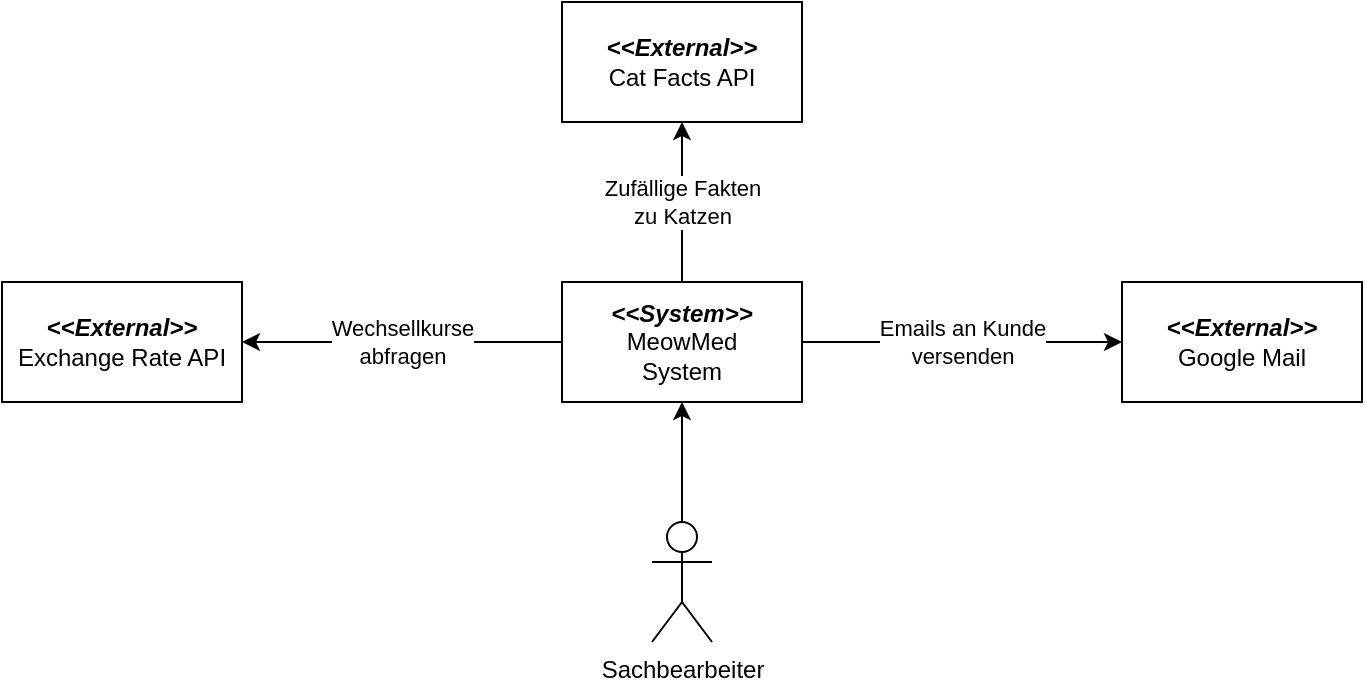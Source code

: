 <mxfile version="21.2.8" type="device">
  <diagram name="Seite-1" id="QYQ5f_ryH8ZM7eeg2cKd">
    <mxGraphModel dx="1607" dy="1764" grid="1" gridSize="10" guides="1" tooltips="1" connect="1" arrows="1" fold="1" page="1" pageScale="1" pageWidth="827" pageHeight="1169" math="0" shadow="0">
      <root>
        <mxCell id="0" />
        <mxCell id="1" parent="0" />
        <mxCell id="BvIEnyty8yu35GMxuL3u-15" value="Emails an Kunde &lt;br&gt;versenden" style="edgeStyle=orthogonalEdgeStyle;rounded=0;orthogonalLoop=1;jettySize=auto;html=1;" parent="1" source="BvIEnyty8yu35GMxuL3u-18" target="BvIEnyty8yu35GMxuL3u-19" edge="1">
          <mxGeometry relative="1" as="geometry" />
        </mxCell>
        <mxCell id="BvIEnyty8yu35GMxuL3u-16" value="Wechsellkurse&lt;br&gt;abfragen" style="edgeStyle=orthogonalEdgeStyle;rounded=0;orthogonalLoop=1;jettySize=auto;html=1;" parent="1" source="BvIEnyty8yu35GMxuL3u-18" target="BvIEnyty8yu35GMxuL3u-21" edge="1">
          <mxGeometry relative="1" as="geometry">
            <Array as="points">
              <mxPoint x="160" y="150" />
              <mxPoint x="160" y="150" />
            </Array>
            <mxPoint as="offset" />
          </mxGeometry>
        </mxCell>
        <mxCell id="BvIEnyty8yu35GMxuL3u-17" value="Zufällige Fakten&lt;br&gt;zu Katzen" style="edgeStyle=orthogonalEdgeStyle;rounded=0;orthogonalLoop=1;jettySize=auto;html=1;" parent="1" source="BvIEnyty8yu35GMxuL3u-18" target="BvIEnyty8yu35GMxuL3u-20" edge="1">
          <mxGeometry relative="1" as="geometry" />
        </mxCell>
        <mxCell id="BvIEnyty8yu35GMxuL3u-18" value="&lt;i&gt;&lt;b&gt;&amp;lt;&amp;lt;System&amp;gt;&amp;gt;&lt;/b&gt;&lt;br&gt;&lt;/i&gt;MeowMed &lt;br&gt;System" style="rounded=0;whiteSpace=wrap;html=1;" parent="1" vertex="1">
          <mxGeometry x="240" y="120" width="120" height="60" as="geometry" />
        </mxCell>
        <mxCell id="BvIEnyty8yu35GMxuL3u-19" value="&lt;i&gt;&lt;b&gt;&amp;lt;&amp;lt;External&amp;gt;&amp;gt;&lt;br&gt;&lt;/b&gt;&lt;/i&gt;Google Mail" style="rounded=0;whiteSpace=wrap;html=1;" parent="1" vertex="1">
          <mxGeometry x="520" y="120" width="120" height="60" as="geometry" />
        </mxCell>
        <mxCell id="BvIEnyty8yu35GMxuL3u-20" value="&lt;i&gt;&lt;b&gt;&amp;lt;&amp;lt;External&amp;gt;&amp;gt;&lt;/b&gt;&lt;/i&gt;&lt;br&gt;Cat Facts API" style="rounded=0;whiteSpace=wrap;html=1;" parent="1" vertex="1">
          <mxGeometry x="240" y="-20" width="120" height="60" as="geometry" />
        </mxCell>
        <mxCell id="BvIEnyty8yu35GMxuL3u-21" value="&lt;b&gt;&lt;i&gt;&amp;lt;&amp;lt;External&amp;gt;&amp;gt;&lt;/i&gt;&lt;/b&gt;&lt;br&gt;Exchange Rate API" style="rounded=0;whiteSpace=wrap;html=1;" parent="1" vertex="1">
          <mxGeometry x="-40" y="120" width="120" height="60" as="geometry" />
        </mxCell>
        <mxCell id="BvIEnyty8yu35GMxuL3u-22" value="" style="edgeStyle=orthogonalEdgeStyle;rounded=0;orthogonalLoop=1;jettySize=auto;html=1;" parent="1" source="BvIEnyty8yu35GMxuL3u-23" target="BvIEnyty8yu35GMxuL3u-18" edge="1">
          <mxGeometry relative="1" as="geometry" />
        </mxCell>
        <mxCell id="BvIEnyty8yu35GMxuL3u-23" value="Sachbearbeiter" style="shape=umlActor;verticalLabelPosition=bottom;verticalAlign=top;html=1;outlineConnect=0;" parent="1" vertex="1">
          <mxGeometry x="285" y="240" width="30" height="60" as="geometry" />
        </mxCell>
      </root>
    </mxGraphModel>
  </diagram>
</mxfile>
